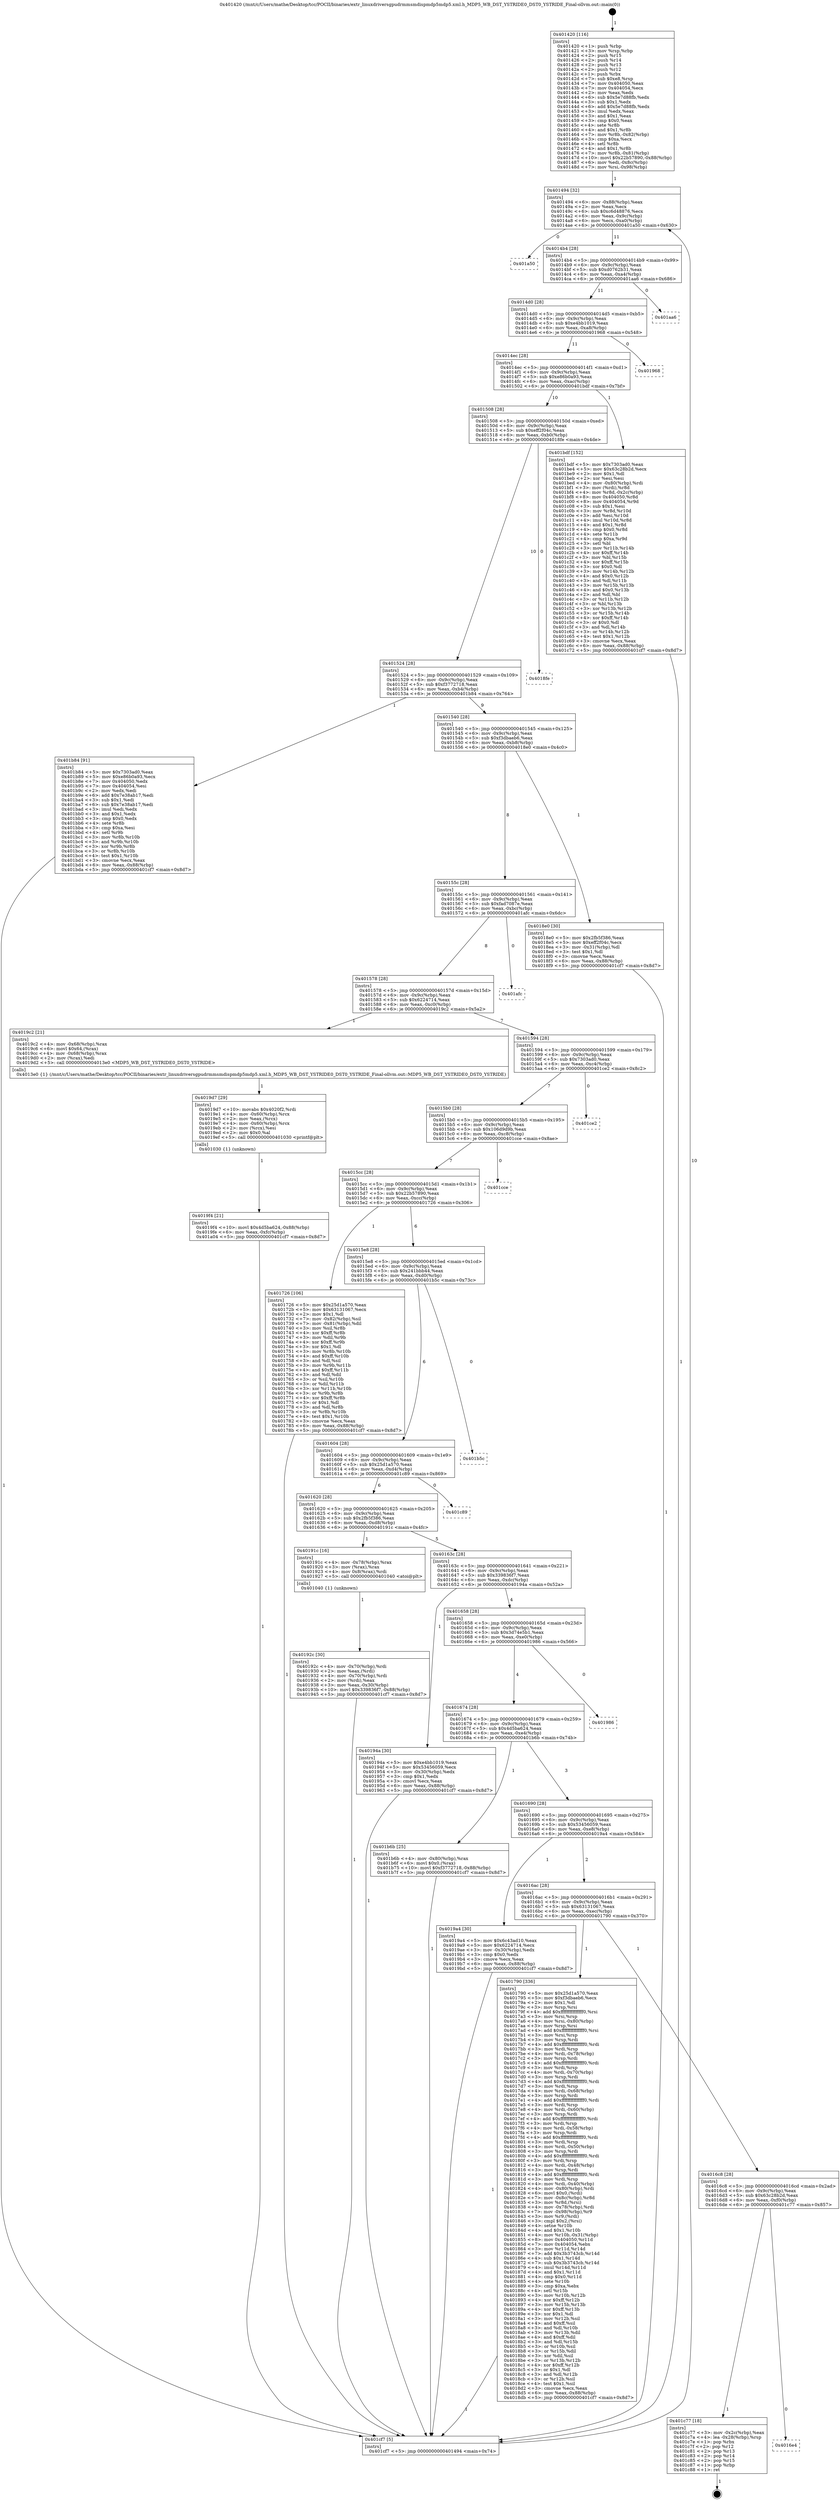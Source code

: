 digraph "0x401420" {
  label = "0x401420 (/mnt/c/Users/mathe/Desktop/tcc/POCII/binaries/extr_linuxdriversgpudrmmsmdispmdp5mdp5.xml.h_MDP5_WB_DST_YSTRIDE0_DST0_YSTRIDE_Final-ollvm.out::main(0))"
  labelloc = "t"
  node[shape=record]

  Entry [label="",width=0.3,height=0.3,shape=circle,fillcolor=black,style=filled]
  "0x401494" [label="{
     0x401494 [32]\l
     | [instrs]\l
     &nbsp;&nbsp;0x401494 \<+6\>: mov -0x88(%rbp),%eax\l
     &nbsp;&nbsp;0x40149a \<+2\>: mov %eax,%ecx\l
     &nbsp;&nbsp;0x40149c \<+6\>: sub $0xc6d48876,%ecx\l
     &nbsp;&nbsp;0x4014a2 \<+6\>: mov %eax,-0x9c(%rbp)\l
     &nbsp;&nbsp;0x4014a8 \<+6\>: mov %ecx,-0xa0(%rbp)\l
     &nbsp;&nbsp;0x4014ae \<+6\>: je 0000000000401a50 \<main+0x630\>\l
  }"]
  "0x401a50" [label="{
     0x401a50\l
  }", style=dashed]
  "0x4014b4" [label="{
     0x4014b4 [28]\l
     | [instrs]\l
     &nbsp;&nbsp;0x4014b4 \<+5\>: jmp 00000000004014b9 \<main+0x99\>\l
     &nbsp;&nbsp;0x4014b9 \<+6\>: mov -0x9c(%rbp),%eax\l
     &nbsp;&nbsp;0x4014bf \<+5\>: sub $0xd0762b31,%eax\l
     &nbsp;&nbsp;0x4014c4 \<+6\>: mov %eax,-0xa4(%rbp)\l
     &nbsp;&nbsp;0x4014ca \<+6\>: je 0000000000401aa6 \<main+0x686\>\l
  }"]
  Exit [label="",width=0.3,height=0.3,shape=circle,fillcolor=black,style=filled,peripheries=2]
  "0x401aa6" [label="{
     0x401aa6\l
  }", style=dashed]
  "0x4014d0" [label="{
     0x4014d0 [28]\l
     | [instrs]\l
     &nbsp;&nbsp;0x4014d0 \<+5\>: jmp 00000000004014d5 \<main+0xb5\>\l
     &nbsp;&nbsp;0x4014d5 \<+6\>: mov -0x9c(%rbp),%eax\l
     &nbsp;&nbsp;0x4014db \<+5\>: sub $0xe4bb1019,%eax\l
     &nbsp;&nbsp;0x4014e0 \<+6\>: mov %eax,-0xa8(%rbp)\l
     &nbsp;&nbsp;0x4014e6 \<+6\>: je 0000000000401968 \<main+0x548\>\l
  }"]
  "0x4016e4" [label="{
     0x4016e4\l
  }", style=dashed]
  "0x401968" [label="{
     0x401968\l
  }", style=dashed]
  "0x4014ec" [label="{
     0x4014ec [28]\l
     | [instrs]\l
     &nbsp;&nbsp;0x4014ec \<+5\>: jmp 00000000004014f1 \<main+0xd1\>\l
     &nbsp;&nbsp;0x4014f1 \<+6\>: mov -0x9c(%rbp),%eax\l
     &nbsp;&nbsp;0x4014f7 \<+5\>: sub $0xe86b0a93,%eax\l
     &nbsp;&nbsp;0x4014fc \<+6\>: mov %eax,-0xac(%rbp)\l
     &nbsp;&nbsp;0x401502 \<+6\>: je 0000000000401bdf \<main+0x7bf\>\l
  }"]
  "0x401c77" [label="{
     0x401c77 [18]\l
     | [instrs]\l
     &nbsp;&nbsp;0x401c77 \<+3\>: mov -0x2c(%rbp),%eax\l
     &nbsp;&nbsp;0x401c7a \<+4\>: lea -0x28(%rbp),%rsp\l
     &nbsp;&nbsp;0x401c7e \<+1\>: pop %rbx\l
     &nbsp;&nbsp;0x401c7f \<+2\>: pop %r12\l
     &nbsp;&nbsp;0x401c81 \<+2\>: pop %r13\l
     &nbsp;&nbsp;0x401c83 \<+2\>: pop %r14\l
     &nbsp;&nbsp;0x401c85 \<+2\>: pop %r15\l
     &nbsp;&nbsp;0x401c87 \<+1\>: pop %rbp\l
     &nbsp;&nbsp;0x401c88 \<+1\>: ret\l
  }"]
  "0x401bdf" [label="{
     0x401bdf [152]\l
     | [instrs]\l
     &nbsp;&nbsp;0x401bdf \<+5\>: mov $0x7303ad0,%eax\l
     &nbsp;&nbsp;0x401be4 \<+5\>: mov $0x63c28b2d,%ecx\l
     &nbsp;&nbsp;0x401be9 \<+2\>: mov $0x1,%dl\l
     &nbsp;&nbsp;0x401beb \<+2\>: xor %esi,%esi\l
     &nbsp;&nbsp;0x401bed \<+4\>: mov -0x80(%rbp),%rdi\l
     &nbsp;&nbsp;0x401bf1 \<+3\>: mov (%rdi),%r8d\l
     &nbsp;&nbsp;0x401bf4 \<+4\>: mov %r8d,-0x2c(%rbp)\l
     &nbsp;&nbsp;0x401bf8 \<+8\>: mov 0x404050,%r8d\l
     &nbsp;&nbsp;0x401c00 \<+8\>: mov 0x404054,%r9d\l
     &nbsp;&nbsp;0x401c08 \<+3\>: sub $0x1,%esi\l
     &nbsp;&nbsp;0x401c0b \<+3\>: mov %r8d,%r10d\l
     &nbsp;&nbsp;0x401c0e \<+3\>: add %esi,%r10d\l
     &nbsp;&nbsp;0x401c11 \<+4\>: imul %r10d,%r8d\l
     &nbsp;&nbsp;0x401c15 \<+4\>: and $0x1,%r8d\l
     &nbsp;&nbsp;0x401c19 \<+4\>: cmp $0x0,%r8d\l
     &nbsp;&nbsp;0x401c1d \<+4\>: sete %r11b\l
     &nbsp;&nbsp;0x401c21 \<+4\>: cmp $0xa,%r9d\l
     &nbsp;&nbsp;0x401c25 \<+3\>: setl %bl\l
     &nbsp;&nbsp;0x401c28 \<+3\>: mov %r11b,%r14b\l
     &nbsp;&nbsp;0x401c2b \<+4\>: xor $0xff,%r14b\l
     &nbsp;&nbsp;0x401c2f \<+3\>: mov %bl,%r15b\l
     &nbsp;&nbsp;0x401c32 \<+4\>: xor $0xff,%r15b\l
     &nbsp;&nbsp;0x401c36 \<+3\>: xor $0x0,%dl\l
     &nbsp;&nbsp;0x401c39 \<+3\>: mov %r14b,%r12b\l
     &nbsp;&nbsp;0x401c3c \<+4\>: and $0x0,%r12b\l
     &nbsp;&nbsp;0x401c40 \<+3\>: and %dl,%r11b\l
     &nbsp;&nbsp;0x401c43 \<+3\>: mov %r15b,%r13b\l
     &nbsp;&nbsp;0x401c46 \<+4\>: and $0x0,%r13b\l
     &nbsp;&nbsp;0x401c4a \<+2\>: and %dl,%bl\l
     &nbsp;&nbsp;0x401c4c \<+3\>: or %r11b,%r12b\l
     &nbsp;&nbsp;0x401c4f \<+3\>: or %bl,%r13b\l
     &nbsp;&nbsp;0x401c52 \<+3\>: xor %r13b,%r12b\l
     &nbsp;&nbsp;0x401c55 \<+3\>: or %r15b,%r14b\l
     &nbsp;&nbsp;0x401c58 \<+4\>: xor $0xff,%r14b\l
     &nbsp;&nbsp;0x401c5c \<+3\>: or $0x0,%dl\l
     &nbsp;&nbsp;0x401c5f \<+3\>: and %dl,%r14b\l
     &nbsp;&nbsp;0x401c62 \<+3\>: or %r14b,%r12b\l
     &nbsp;&nbsp;0x401c65 \<+4\>: test $0x1,%r12b\l
     &nbsp;&nbsp;0x401c69 \<+3\>: cmovne %ecx,%eax\l
     &nbsp;&nbsp;0x401c6c \<+6\>: mov %eax,-0x88(%rbp)\l
     &nbsp;&nbsp;0x401c72 \<+5\>: jmp 0000000000401cf7 \<main+0x8d7\>\l
  }"]
  "0x401508" [label="{
     0x401508 [28]\l
     | [instrs]\l
     &nbsp;&nbsp;0x401508 \<+5\>: jmp 000000000040150d \<main+0xed\>\l
     &nbsp;&nbsp;0x40150d \<+6\>: mov -0x9c(%rbp),%eax\l
     &nbsp;&nbsp;0x401513 \<+5\>: sub $0xeff2f04c,%eax\l
     &nbsp;&nbsp;0x401518 \<+6\>: mov %eax,-0xb0(%rbp)\l
     &nbsp;&nbsp;0x40151e \<+6\>: je 00000000004018fe \<main+0x4de\>\l
  }"]
  "0x4019f4" [label="{
     0x4019f4 [21]\l
     | [instrs]\l
     &nbsp;&nbsp;0x4019f4 \<+10\>: movl $0x4d5ba624,-0x88(%rbp)\l
     &nbsp;&nbsp;0x4019fe \<+6\>: mov %eax,-0xfc(%rbp)\l
     &nbsp;&nbsp;0x401a04 \<+5\>: jmp 0000000000401cf7 \<main+0x8d7\>\l
  }"]
  "0x4018fe" [label="{
     0x4018fe\l
  }", style=dashed]
  "0x401524" [label="{
     0x401524 [28]\l
     | [instrs]\l
     &nbsp;&nbsp;0x401524 \<+5\>: jmp 0000000000401529 \<main+0x109\>\l
     &nbsp;&nbsp;0x401529 \<+6\>: mov -0x9c(%rbp),%eax\l
     &nbsp;&nbsp;0x40152f \<+5\>: sub $0xf3772718,%eax\l
     &nbsp;&nbsp;0x401534 \<+6\>: mov %eax,-0xb4(%rbp)\l
     &nbsp;&nbsp;0x40153a \<+6\>: je 0000000000401b84 \<main+0x764\>\l
  }"]
  "0x4019d7" [label="{
     0x4019d7 [29]\l
     | [instrs]\l
     &nbsp;&nbsp;0x4019d7 \<+10\>: movabs $0x4020f2,%rdi\l
     &nbsp;&nbsp;0x4019e1 \<+4\>: mov -0x60(%rbp),%rcx\l
     &nbsp;&nbsp;0x4019e5 \<+2\>: mov %eax,(%rcx)\l
     &nbsp;&nbsp;0x4019e7 \<+4\>: mov -0x60(%rbp),%rcx\l
     &nbsp;&nbsp;0x4019eb \<+2\>: mov (%rcx),%esi\l
     &nbsp;&nbsp;0x4019ed \<+2\>: mov $0x0,%al\l
     &nbsp;&nbsp;0x4019ef \<+5\>: call 0000000000401030 \<printf@plt\>\l
     | [calls]\l
     &nbsp;&nbsp;0x401030 \{1\} (unknown)\l
  }"]
  "0x401b84" [label="{
     0x401b84 [91]\l
     | [instrs]\l
     &nbsp;&nbsp;0x401b84 \<+5\>: mov $0x7303ad0,%eax\l
     &nbsp;&nbsp;0x401b89 \<+5\>: mov $0xe86b0a93,%ecx\l
     &nbsp;&nbsp;0x401b8e \<+7\>: mov 0x404050,%edx\l
     &nbsp;&nbsp;0x401b95 \<+7\>: mov 0x404054,%esi\l
     &nbsp;&nbsp;0x401b9c \<+2\>: mov %edx,%edi\l
     &nbsp;&nbsp;0x401b9e \<+6\>: add $0x7e38ab17,%edi\l
     &nbsp;&nbsp;0x401ba4 \<+3\>: sub $0x1,%edi\l
     &nbsp;&nbsp;0x401ba7 \<+6\>: sub $0x7e38ab17,%edi\l
     &nbsp;&nbsp;0x401bad \<+3\>: imul %edi,%edx\l
     &nbsp;&nbsp;0x401bb0 \<+3\>: and $0x1,%edx\l
     &nbsp;&nbsp;0x401bb3 \<+3\>: cmp $0x0,%edx\l
     &nbsp;&nbsp;0x401bb6 \<+4\>: sete %r8b\l
     &nbsp;&nbsp;0x401bba \<+3\>: cmp $0xa,%esi\l
     &nbsp;&nbsp;0x401bbd \<+4\>: setl %r9b\l
     &nbsp;&nbsp;0x401bc1 \<+3\>: mov %r8b,%r10b\l
     &nbsp;&nbsp;0x401bc4 \<+3\>: and %r9b,%r10b\l
     &nbsp;&nbsp;0x401bc7 \<+3\>: xor %r9b,%r8b\l
     &nbsp;&nbsp;0x401bca \<+3\>: or %r8b,%r10b\l
     &nbsp;&nbsp;0x401bcd \<+4\>: test $0x1,%r10b\l
     &nbsp;&nbsp;0x401bd1 \<+3\>: cmovne %ecx,%eax\l
     &nbsp;&nbsp;0x401bd4 \<+6\>: mov %eax,-0x88(%rbp)\l
     &nbsp;&nbsp;0x401bda \<+5\>: jmp 0000000000401cf7 \<main+0x8d7\>\l
  }"]
  "0x401540" [label="{
     0x401540 [28]\l
     | [instrs]\l
     &nbsp;&nbsp;0x401540 \<+5\>: jmp 0000000000401545 \<main+0x125\>\l
     &nbsp;&nbsp;0x401545 \<+6\>: mov -0x9c(%rbp),%eax\l
     &nbsp;&nbsp;0x40154b \<+5\>: sub $0xf3dbaeb6,%eax\l
     &nbsp;&nbsp;0x401550 \<+6\>: mov %eax,-0xb8(%rbp)\l
     &nbsp;&nbsp;0x401556 \<+6\>: je 00000000004018e0 \<main+0x4c0\>\l
  }"]
  "0x40192c" [label="{
     0x40192c [30]\l
     | [instrs]\l
     &nbsp;&nbsp;0x40192c \<+4\>: mov -0x70(%rbp),%rdi\l
     &nbsp;&nbsp;0x401930 \<+2\>: mov %eax,(%rdi)\l
     &nbsp;&nbsp;0x401932 \<+4\>: mov -0x70(%rbp),%rdi\l
     &nbsp;&nbsp;0x401936 \<+2\>: mov (%rdi),%eax\l
     &nbsp;&nbsp;0x401938 \<+3\>: mov %eax,-0x30(%rbp)\l
     &nbsp;&nbsp;0x40193b \<+10\>: movl $0x339836f7,-0x88(%rbp)\l
     &nbsp;&nbsp;0x401945 \<+5\>: jmp 0000000000401cf7 \<main+0x8d7\>\l
  }"]
  "0x4018e0" [label="{
     0x4018e0 [30]\l
     | [instrs]\l
     &nbsp;&nbsp;0x4018e0 \<+5\>: mov $0x2fb5f386,%eax\l
     &nbsp;&nbsp;0x4018e5 \<+5\>: mov $0xeff2f04c,%ecx\l
     &nbsp;&nbsp;0x4018ea \<+3\>: mov -0x31(%rbp),%dl\l
     &nbsp;&nbsp;0x4018ed \<+3\>: test $0x1,%dl\l
     &nbsp;&nbsp;0x4018f0 \<+3\>: cmovne %ecx,%eax\l
     &nbsp;&nbsp;0x4018f3 \<+6\>: mov %eax,-0x88(%rbp)\l
     &nbsp;&nbsp;0x4018f9 \<+5\>: jmp 0000000000401cf7 \<main+0x8d7\>\l
  }"]
  "0x40155c" [label="{
     0x40155c [28]\l
     | [instrs]\l
     &nbsp;&nbsp;0x40155c \<+5\>: jmp 0000000000401561 \<main+0x141\>\l
     &nbsp;&nbsp;0x401561 \<+6\>: mov -0x9c(%rbp),%eax\l
     &nbsp;&nbsp;0x401567 \<+5\>: sub $0xfad7087e,%eax\l
     &nbsp;&nbsp;0x40156c \<+6\>: mov %eax,-0xbc(%rbp)\l
     &nbsp;&nbsp;0x401572 \<+6\>: je 0000000000401afc \<main+0x6dc\>\l
  }"]
  "0x4016c8" [label="{
     0x4016c8 [28]\l
     | [instrs]\l
     &nbsp;&nbsp;0x4016c8 \<+5\>: jmp 00000000004016cd \<main+0x2ad\>\l
     &nbsp;&nbsp;0x4016cd \<+6\>: mov -0x9c(%rbp),%eax\l
     &nbsp;&nbsp;0x4016d3 \<+5\>: sub $0x63c28b2d,%eax\l
     &nbsp;&nbsp;0x4016d8 \<+6\>: mov %eax,-0xf0(%rbp)\l
     &nbsp;&nbsp;0x4016de \<+6\>: je 0000000000401c77 \<main+0x857\>\l
  }"]
  "0x401afc" [label="{
     0x401afc\l
  }", style=dashed]
  "0x401578" [label="{
     0x401578 [28]\l
     | [instrs]\l
     &nbsp;&nbsp;0x401578 \<+5\>: jmp 000000000040157d \<main+0x15d\>\l
     &nbsp;&nbsp;0x40157d \<+6\>: mov -0x9c(%rbp),%eax\l
     &nbsp;&nbsp;0x401583 \<+5\>: sub $0x6224714,%eax\l
     &nbsp;&nbsp;0x401588 \<+6\>: mov %eax,-0xc0(%rbp)\l
     &nbsp;&nbsp;0x40158e \<+6\>: je 00000000004019c2 \<main+0x5a2\>\l
  }"]
  "0x401790" [label="{
     0x401790 [336]\l
     | [instrs]\l
     &nbsp;&nbsp;0x401790 \<+5\>: mov $0x25d1a570,%eax\l
     &nbsp;&nbsp;0x401795 \<+5\>: mov $0xf3dbaeb6,%ecx\l
     &nbsp;&nbsp;0x40179a \<+2\>: mov $0x1,%dl\l
     &nbsp;&nbsp;0x40179c \<+3\>: mov %rsp,%rsi\l
     &nbsp;&nbsp;0x40179f \<+4\>: add $0xfffffffffffffff0,%rsi\l
     &nbsp;&nbsp;0x4017a3 \<+3\>: mov %rsi,%rsp\l
     &nbsp;&nbsp;0x4017a6 \<+4\>: mov %rsi,-0x80(%rbp)\l
     &nbsp;&nbsp;0x4017aa \<+3\>: mov %rsp,%rsi\l
     &nbsp;&nbsp;0x4017ad \<+4\>: add $0xfffffffffffffff0,%rsi\l
     &nbsp;&nbsp;0x4017b1 \<+3\>: mov %rsi,%rsp\l
     &nbsp;&nbsp;0x4017b4 \<+3\>: mov %rsp,%rdi\l
     &nbsp;&nbsp;0x4017b7 \<+4\>: add $0xfffffffffffffff0,%rdi\l
     &nbsp;&nbsp;0x4017bb \<+3\>: mov %rdi,%rsp\l
     &nbsp;&nbsp;0x4017be \<+4\>: mov %rdi,-0x78(%rbp)\l
     &nbsp;&nbsp;0x4017c2 \<+3\>: mov %rsp,%rdi\l
     &nbsp;&nbsp;0x4017c5 \<+4\>: add $0xfffffffffffffff0,%rdi\l
     &nbsp;&nbsp;0x4017c9 \<+3\>: mov %rdi,%rsp\l
     &nbsp;&nbsp;0x4017cc \<+4\>: mov %rdi,-0x70(%rbp)\l
     &nbsp;&nbsp;0x4017d0 \<+3\>: mov %rsp,%rdi\l
     &nbsp;&nbsp;0x4017d3 \<+4\>: add $0xfffffffffffffff0,%rdi\l
     &nbsp;&nbsp;0x4017d7 \<+3\>: mov %rdi,%rsp\l
     &nbsp;&nbsp;0x4017da \<+4\>: mov %rdi,-0x68(%rbp)\l
     &nbsp;&nbsp;0x4017de \<+3\>: mov %rsp,%rdi\l
     &nbsp;&nbsp;0x4017e1 \<+4\>: add $0xfffffffffffffff0,%rdi\l
     &nbsp;&nbsp;0x4017e5 \<+3\>: mov %rdi,%rsp\l
     &nbsp;&nbsp;0x4017e8 \<+4\>: mov %rdi,-0x60(%rbp)\l
     &nbsp;&nbsp;0x4017ec \<+3\>: mov %rsp,%rdi\l
     &nbsp;&nbsp;0x4017ef \<+4\>: add $0xfffffffffffffff0,%rdi\l
     &nbsp;&nbsp;0x4017f3 \<+3\>: mov %rdi,%rsp\l
     &nbsp;&nbsp;0x4017f6 \<+4\>: mov %rdi,-0x58(%rbp)\l
     &nbsp;&nbsp;0x4017fa \<+3\>: mov %rsp,%rdi\l
     &nbsp;&nbsp;0x4017fd \<+4\>: add $0xfffffffffffffff0,%rdi\l
     &nbsp;&nbsp;0x401801 \<+3\>: mov %rdi,%rsp\l
     &nbsp;&nbsp;0x401804 \<+4\>: mov %rdi,-0x50(%rbp)\l
     &nbsp;&nbsp;0x401808 \<+3\>: mov %rsp,%rdi\l
     &nbsp;&nbsp;0x40180b \<+4\>: add $0xfffffffffffffff0,%rdi\l
     &nbsp;&nbsp;0x40180f \<+3\>: mov %rdi,%rsp\l
     &nbsp;&nbsp;0x401812 \<+4\>: mov %rdi,-0x48(%rbp)\l
     &nbsp;&nbsp;0x401816 \<+3\>: mov %rsp,%rdi\l
     &nbsp;&nbsp;0x401819 \<+4\>: add $0xfffffffffffffff0,%rdi\l
     &nbsp;&nbsp;0x40181d \<+3\>: mov %rdi,%rsp\l
     &nbsp;&nbsp;0x401820 \<+4\>: mov %rdi,-0x40(%rbp)\l
     &nbsp;&nbsp;0x401824 \<+4\>: mov -0x80(%rbp),%rdi\l
     &nbsp;&nbsp;0x401828 \<+6\>: movl $0x0,(%rdi)\l
     &nbsp;&nbsp;0x40182e \<+7\>: mov -0x8c(%rbp),%r8d\l
     &nbsp;&nbsp;0x401835 \<+3\>: mov %r8d,(%rsi)\l
     &nbsp;&nbsp;0x401838 \<+4\>: mov -0x78(%rbp),%rdi\l
     &nbsp;&nbsp;0x40183c \<+7\>: mov -0x98(%rbp),%r9\l
     &nbsp;&nbsp;0x401843 \<+3\>: mov %r9,(%rdi)\l
     &nbsp;&nbsp;0x401846 \<+3\>: cmpl $0x2,(%rsi)\l
     &nbsp;&nbsp;0x401849 \<+4\>: setne %r10b\l
     &nbsp;&nbsp;0x40184d \<+4\>: and $0x1,%r10b\l
     &nbsp;&nbsp;0x401851 \<+4\>: mov %r10b,-0x31(%rbp)\l
     &nbsp;&nbsp;0x401855 \<+8\>: mov 0x404050,%r11d\l
     &nbsp;&nbsp;0x40185d \<+7\>: mov 0x404054,%ebx\l
     &nbsp;&nbsp;0x401864 \<+3\>: mov %r11d,%r14d\l
     &nbsp;&nbsp;0x401867 \<+7\>: add $0x3b3743cb,%r14d\l
     &nbsp;&nbsp;0x40186e \<+4\>: sub $0x1,%r14d\l
     &nbsp;&nbsp;0x401872 \<+7\>: sub $0x3b3743cb,%r14d\l
     &nbsp;&nbsp;0x401879 \<+4\>: imul %r14d,%r11d\l
     &nbsp;&nbsp;0x40187d \<+4\>: and $0x1,%r11d\l
     &nbsp;&nbsp;0x401881 \<+4\>: cmp $0x0,%r11d\l
     &nbsp;&nbsp;0x401885 \<+4\>: sete %r10b\l
     &nbsp;&nbsp;0x401889 \<+3\>: cmp $0xa,%ebx\l
     &nbsp;&nbsp;0x40188c \<+4\>: setl %r15b\l
     &nbsp;&nbsp;0x401890 \<+3\>: mov %r10b,%r12b\l
     &nbsp;&nbsp;0x401893 \<+4\>: xor $0xff,%r12b\l
     &nbsp;&nbsp;0x401897 \<+3\>: mov %r15b,%r13b\l
     &nbsp;&nbsp;0x40189a \<+4\>: xor $0xff,%r13b\l
     &nbsp;&nbsp;0x40189e \<+3\>: xor $0x1,%dl\l
     &nbsp;&nbsp;0x4018a1 \<+3\>: mov %r12b,%sil\l
     &nbsp;&nbsp;0x4018a4 \<+4\>: and $0xff,%sil\l
     &nbsp;&nbsp;0x4018a8 \<+3\>: and %dl,%r10b\l
     &nbsp;&nbsp;0x4018ab \<+3\>: mov %r13b,%dil\l
     &nbsp;&nbsp;0x4018ae \<+4\>: and $0xff,%dil\l
     &nbsp;&nbsp;0x4018b2 \<+3\>: and %dl,%r15b\l
     &nbsp;&nbsp;0x4018b5 \<+3\>: or %r10b,%sil\l
     &nbsp;&nbsp;0x4018b8 \<+3\>: or %r15b,%dil\l
     &nbsp;&nbsp;0x4018bb \<+3\>: xor %dil,%sil\l
     &nbsp;&nbsp;0x4018be \<+3\>: or %r13b,%r12b\l
     &nbsp;&nbsp;0x4018c1 \<+4\>: xor $0xff,%r12b\l
     &nbsp;&nbsp;0x4018c5 \<+3\>: or $0x1,%dl\l
     &nbsp;&nbsp;0x4018c8 \<+3\>: and %dl,%r12b\l
     &nbsp;&nbsp;0x4018cb \<+3\>: or %r12b,%sil\l
     &nbsp;&nbsp;0x4018ce \<+4\>: test $0x1,%sil\l
     &nbsp;&nbsp;0x4018d2 \<+3\>: cmovne %ecx,%eax\l
     &nbsp;&nbsp;0x4018d5 \<+6\>: mov %eax,-0x88(%rbp)\l
     &nbsp;&nbsp;0x4018db \<+5\>: jmp 0000000000401cf7 \<main+0x8d7\>\l
  }"]
  "0x4019c2" [label="{
     0x4019c2 [21]\l
     | [instrs]\l
     &nbsp;&nbsp;0x4019c2 \<+4\>: mov -0x68(%rbp),%rax\l
     &nbsp;&nbsp;0x4019c6 \<+6\>: movl $0x64,(%rax)\l
     &nbsp;&nbsp;0x4019cc \<+4\>: mov -0x68(%rbp),%rax\l
     &nbsp;&nbsp;0x4019d0 \<+2\>: mov (%rax),%edi\l
     &nbsp;&nbsp;0x4019d2 \<+5\>: call 00000000004013e0 \<MDP5_WB_DST_YSTRIDE0_DST0_YSTRIDE\>\l
     | [calls]\l
     &nbsp;&nbsp;0x4013e0 \{1\} (/mnt/c/Users/mathe/Desktop/tcc/POCII/binaries/extr_linuxdriversgpudrmmsmdispmdp5mdp5.xml.h_MDP5_WB_DST_YSTRIDE0_DST0_YSTRIDE_Final-ollvm.out::MDP5_WB_DST_YSTRIDE0_DST0_YSTRIDE)\l
  }"]
  "0x401594" [label="{
     0x401594 [28]\l
     | [instrs]\l
     &nbsp;&nbsp;0x401594 \<+5\>: jmp 0000000000401599 \<main+0x179\>\l
     &nbsp;&nbsp;0x401599 \<+6\>: mov -0x9c(%rbp),%eax\l
     &nbsp;&nbsp;0x40159f \<+5\>: sub $0x7303ad0,%eax\l
     &nbsp;&nbsp;0x4015a4 \<+6\>: mov %eax,-0xc4(%rbp)\l
     &nbsp;&nbsp;0x4015aa \<+6\>: je 0000000000401ce2 \<main+0x8c2\>\l
  }"]
  "0x4016ac" [label="{
     0x4016ac [28]\l
     | [instrs]\l
     &nbsp;&nbsp;0x4016ac \<+5\>: jmp 00000000004016b1 \<main+0x291\>\l
     &nbsp;&nbsp;0x4016b1 \<+6\>: mov -0x9c(%rbp),%eax\l
     &nbsp;&nbsp;0x4016b7 \<+5\>: sub $0x63131067,%eax\l
     &nbsp;&nbsp;0x4016bc \<+6\>: mov %eax,-0xec(%rbp)\l
     &nbsp;&nbsp;0x4016c2 \<+6\>: je 0000000000401790 \<main+0x370\>\l
  }"]
  "0x401ce2" [label="{
     0x401ce2\l
  }", style=dashed]
  "0x4015b0" [label="{
     0x4015b0 [28]\l
     | [instrs]\l
     &nbsp;&nbsp;0x4015b0 \<+5\>: jmp 00000000004015b5 \<main+0x195\>\l
     &nbsp;&nbsp;0x4015b5 \<+6\>: mov -0x9c(%rbp),%eax\l
     &nbsp;&nbsp;0x4015bb \<+5\>: sub $0x106d9d9b,%eax\l
     &nbsp;&nbsp;0x4015c0 \<+6\>: mov %eax,-0xc8(%rbp)\l
     &nbsp;&nbsp;0x4015c6 \<+6\>: je 0000000000401cce \<main+0x8ae\>\l
  }"]
  "0x4019a4" [label="{
     0x4019a4 [30]\l
     | [instrs]\l
     &nbsp;&nbsp;0x4019a4 \<+5\>: mov $0x6c43ad10,%eax\l
     &nbsp;&nbsp;0x4019a9 \<+5\>: mov $0x6224714,%ecx\l
     &nbsp;&nbsp;0x4019ae \<+3\>: mov -0x30(%rbp),%edx\l
     &nbsp;&nbsp;0x4019b1 \<+3\>: cmp $0x0,%edx\l
     &nbsp;&nbsp;0x4019b4 \<+3\>: cmove %ecx,%eax\l
     &nbsp;&nbsp;0x4019b7 \<+6\>: mov %eax,-0x88(%rbp)\l
     &nbsp;&nbsp;0x4019bd \<+5\>: jmp 0000000000401cf7 \<main+0x8d7\>\l
  }"]
  "0x401cce" [label="{
     0x401cce\l
  }", style=dashed]
  "0x4015cc" [label="{
     0x4015cc [28]\l
     | [instrs]\l
     &nbsp;&nbsp;0x4015cc \<+5\>: jmp 00000000004015d1 \<main+0x1b1\>\l
     &nbsp;&nbsp;0x4015d1 \<+6\>: mov -0x9c(%rbp),%eax\l
     &nbsp;&nbsp;0x4015d7 \<+5\>: sub $0x22b57890,%eax\l
     &nbsp;&nbsp;0x4015dc \<+6\>: mov %eax,-0xcc(%rbp)\l
     &nbsp;&nbsp;0x4015e2 \<+6\>: je 0000000000401726 \<main+0x306\>\l
  }"]
  "0x401690" [label="{
     0x401690 [28]\l
     | [instrs]\l
     &nbsp;&nbsp;0x401690 \<+5\>: jmp 0000000000401695 \<main+0x275\>\l
     &nbsp;&nbsp;0x401695 \<+6\>: mov -0x9c(%rbp),%eax\l
     &nbsp;&nbsp;0x40169b \<+5\>: sub $0x53456059,%eax\l
     &nbsp;&nbsp;0x4016a0 \<+6\>: mov %eax,-0xe8(%rbp)\l
     &nbsp;&nbsp;0x4016a6 \<+6\>: je 00000000004019a4 \<main+0x584\>\l
  }"]
  "0x401726" [label="{
     0x401726 [106]\l
     | [instrs]\l
     &nbsp;&nbsp;0x401726 \<+5\>: mov $0x25d1a570,%eax\l
     &nbsp;&nbsp;0x40172b \<+5\>: mov $0x63131067,%ecx\l
     &nbsp;&nbsp;0x401730 \<+2\>: mov $0x1,%dl\l
     &nbsp;&nbsp;0x401732 \<+7\>: mov -0x82(%rbp),%sil\l
     &nbsp;&nbsp;0x401739 \<+7\>: mov -0x81(%rbp),%dil\l
     &nbsp;&nbsp;0x401740 \<+3\>: mov %sil,%r8b\l
     &nbsp;&nbsp;0x401743 \<+4\>: xor $0xff,%r8b\l
     &nbsp;&nbsp;0x401747 \<+3\>: mov %dil,%r9b\l
     &nbsp;&nbsp;0x40174a \<+4\>: xor $0xff,%r9b\l
     &nbsp;&nbsp;0x40174e \<+3\>: xor $0x1,%dl\l
     &nbsp;&nbsp;0x401751 \<+3\>: mov %r8b,%r10b\l
     &nbsp;&nbsp;0x401754 \<+4\>: and $0xff,%r10b\l
     &nbsp;&nbsp;0x401758 \<+3\>: and %dl,%sil\l
     &nbsp;&nbsp;0x40175b \<+3\>: mov %r9b,%r11b\l
     &nbsp;&nbsp;0x40175e \<+4\>: and $0xff,%r11b\l
     &nbsp;&nbsp;0x401762 \<+3\>: and %dl,%dil\l
     &nbsp;&nbsp;0x401765 \<+3\>: or %sil,%r10b\l
     &nbsp;&nbsp;0x401768 \<+3\>: or %dil,%r11b\l
     &nbsp;&nbsp;0x40176b \<+3\>: xor %r11b,%r10b\l
     &nbsp;&nbsp;0x40176e \<+3\>: or %r9b,%r8b\l
     &nbsp;&nbsp;0x401771 \<+4\>: xor $0xff,%r8b\l
     &nbsp;&nbsp;0x401775 \<+3\>: or $0x1,%dl\l
     &nbsp;&nbsp;0x401778 \<+3\>: and %dl,%r8b\l
     &nbsp;&nbsp;0x40177b \<+3\>: or %r8b,%r10b\l
     &nbsp;&nbsp;0x40177e \<+4\>: test $0x1,%r10b\l
     &nbsp;&nbsp;0x401782 \<+3\>: cmovne %ecx,%eax\l
     &nbsp;&nbsp;0x401785 \<+6\>: mov %eax,-0x88(%rbp)\l
     &nbsp;&nbsp;0x40178b \<+5\>: jmp 0000000000401cf7 \<main+0x8d7\>\l
  }"]
  "0x4015e8" [label="{
     0x4015e8 [28]\l
     | [instrs]\l
     &nbsp;&nbsp;0x4015e8 \<+5\>: jmp 00000000004015ed \<main+0x1cd\>\l
     &nbsp;&nbsp;0x4015ed \<+6\>: mov -0x9c(%rbp),%eax\l
     &nbsp;&nbsp;0x4015f3 \<+5\>: sub $0x241bbb44,%eax\l
     &nbsp;&nbsp;0x4015f8 \<+6\>: mov %eax,-0xd0(%rbp)\l
     &nbsp;&nbsp;0x4015fe \<+6\>: je 0000000000401b5c \<main+0x73c\>\l
  }"]
  "0x401cf7" [label="{
     0x401cf7 [5]\l
     | [instrs]\l
     &nbsp;&nbsp;0x401cf7 \<+5\>: jmp 0000000000401494 \<main+0x74\>\l
  }"]
  "0x401420" [label="{
     0x401420 [116]\l
     | [instrs]\l
     &nbsp;&nbsp;0x401420 \<+1\>: push %rbp\l
     &nbsp;&nbsp;0x401421 \<+3\>: mov %rsp,%rbp\l
     &nbsp;&nbsp;0x401424 \<+2\>: push %r15\l
     &nbsp;&nbsp;0x401426 \<+2\>: push %r14\l
     &nbsp;&nbsp;0x401428 \<+2\>: push %r13\l
     &nbsp;&nbsp;0x40142a \<+2\>: push %r12\l
     &nbsp;&nbsp;0x40142c \<+1\>: push %rbx\l
     &nbsp;&nbsp;0x40142d \<+7\>: sub $0xe8,%rsp\l
     &nbsp;&nbsp;0x401434 \<+7\>: mov 0x404050,%eax\l
     &nbsp;&nbsp;0x40143b \<+7\>: mov 0x404054,%ecx\l
     &nbsp;&nbsp;0x401442 \<+2\>: mov %eax,%edx\l
     &nbsp;&nbsp;0x401444 \<+6\>: sub $0x5e7d88fb,%edx\l
     &nbsp;&nbsp;0x40144a \<+3\>: sub $0x1,%edx\l
     &nbsp;&nbsp;0x40144d \<+6\>: add $0x5e7d88fb,%edx\l
     &nbsp;&nbsp;0x401453 \<+3\>: imul %edx,%eax\l
     &nbsp;&nbsp;0x401456 \<+3\>: and $0x1,%eax\l
     &nbsp;&nbsp;0x401459 \<+3\>: cmp $0x0,%eax\l
     &nbsp;&nbsp;0x40145c \<+4\>: sete %r8b\l
     &nbsp;&nbsp;0x401460 \<+4\>: and $0x1,%r8b\l
     &nbsp;&nbsp;0x401464 \<+7\>: mov %r8b,-0x82(%rbp)\l
     &nbsp;&nbsp;0x40146b \<+3\>: cmp $0xa,%ecx\l
     &nbsp;&nbsp;0x40146e \<+4\>: setl %r8b\l
     &nbsp;&nbsp;0x401472 \<+4\>: and $0x1,%r8b\l
     &nbsp;&nbsp;0x401476 \<+7\>: mov %r8b,-0x81(%rbp)\l
     &nbsp;&nbsp;0x40147d \<+10\>: movl $0x22b57890,-0x88(%rbp)\l
     &nbsp;&nbsp;0x401487 \<+6\>: mov %edi,-0x8c(%rbp)\l
     &nbsp;&nbsp;0x40148d \<+7\>: mov %rsi,-0x98(%rbp)\l
  }"]
  "0x401b6b" [label="{
     0x401b6b [25]\l
     | [instrs]\l
     &nbsp;&nbsp;0x401b6b \<+4\>: mov -0x80(%rbp),%rax\l
     &nbsp;&nbsp;0x401b6f \<+6\>: movl $0x0,(%rax)\l
     &nbsp;&nbsp;0x401b75 \<+10\>: movl $0xf3772718,-0x88(%rbp)\l
     &nbsp;&nbsp;0x401b7f \<+5\>: jmp 0000000000401cf7 \<main+0x8d7\>\l
  }"]
  "0x401b5c" [label="{
     0x401b5c\l
  }", style=dashed]
  "0x401604" [label="{
     0x401604 [28]\l
     | [instrs]\l
     &nbsp;&nbsp;0x401604 \<+5\>: jmp 0000000000401609 \<main+0x1e9\>\l
     &nbsp;&nbsp;0x401609 \<+6\>: mov -0x9c(%rbp),%eax\l
     &nbsp;&nbsp;0x40160f \<+5\>: sub $0x25d1a570,%eax\l
     &nbsp;&nbsp;0x401614 \<+6\>: mov %eax,-0xd4(%rbp)\l
     &nbsp;&nbsp;0x40161a \<+6\>: je 0000000000401c89 \<main+0x869\>\l
  }"]
  "0x401674" [label="{
     0x401674 [28]\l
     | [instrs]\l
     &nbsp;&nbsp;0x401674 \<+5\>: jmp 0000000000401679 \<main+0x259\>\l
     &nbsp;&nbsp;0x401679 \<+6\>: mov -0x9c(%rbp),%eax\l
     &nbsp;&nbsp;0x40167f \<+5\>: sub $0x4d5ba624,%eax\l
     &nbsp;&nbsp;0x401684 \<+6\>: mov %eax,-0xe4(%rbp)\l
     &nbsp;&nbsp;0x40168a \<+6\>: je 0000000000401b6b \<main+0x74b\>\l
  }"]
  "0x401c89" [label="{
     0x401c89\l
  }", style=dashed]
  "0x401620" [label="{
     0x401620 [28]\l
     | [instrs]\l
     &nbsp;&nbsp;0x401620 \<+5\>: jmp 0000000000401625 \<main+0x205\>\l
     &nbsp;&nbsp;0x401625 \<+6\>: mov -0x9c(%rbp),%eax\l
     &nbsp;&nbsp;0x40162b \<+5\>: sub $0x2fb5f386,%eax\l
     &nbsp;&nbsp;0x401630 \<+6\>: mov %eax,-0xd8(%rbp)\l
     &nbsp;&nbsp;0x401636 \<+6\>: je 000000000040191c \<main+0x4fc\>\l
  }"]
  "0x401986" [label="{
     0x401986\l
  }", style=dashed]
  "0x40191c" [label="{
     0x40191c [16]\l
     | [instrs]\l
     &nbsp;&nbsp;0x40191c \<+4\>: mov -0x78(%rbp),%rax\l
     &nbsp;&nbsp;0x401920 \<+3\>: mov (%rax),%rax\l
     &nbsp;&nbsp;0x401923 \<+4\>: mov 0x8(%rax),%rdi\l
     &nbsp;&nbsp;0x401927 \<+5\>: call 0000000000401040 \<atoi@plt\>\l
     | [calls]\l
     &nbsp;&nbsp;0x401040 \{1\} (unknown)\l
  }"]
  "0x40163c" [label="{
     0x40163c [28]\l
     | [instrs]\l
     &nbsp;&nbsp;0x40163c \<+5\>: jmp 0000000000401641 \<main+0x221\>\l
     &nbsp;&nbsp;0x401641 \<+6\>: mov -0x9c(%rbp),%eax\l
     &nbsp;&nbsp;0x401647 \<+5\>: sub $0x339836f7,%eax\l
     &nbsp;&nbsp;0x40164c \<+6\>: mov %eax,-0xdc(%rbp)\l
     &nbsp;&nbsp;0x401652 \<+6\>: je 000000000040194a \<main+0x52a\>\l
  }"]
  "0x401658" [label="{
     0x401658 [28]\l
     | [instrs]\l
     &nbsp;&nbsp;0x401658 \<+5\>: jmp 000000000040165d \<main+0x23d\>\l
     &nbsp;&nbsp;0x40165d \<+6\>: mov -0x9c(%rbp),%eax\l
     &nbsp;&nbsp;0x401663 \<+5\>: sub $0x3d74e5b1,%eax\l
     &nbsp;&nbsp;0x401668 \<+6\>: mov %eax,-0xe0(%rbp)\l
     &nbsp;&nbsp;0x40166e \<+6\>: je 0000000000401986 \<main+0x566\>\l
  }"]
  "0x40194a" [label="{
     0x40194a [30]\l
     | [instrs]\l
     &nbsp;&nbsp;0x40194a \<+5\>: mov $0xe4bb1019,%eax\l
     &nbsp;&nbsp;0x40194f \<+5\>: mov $0x53456059,%ecx\l
     &nbsp;&nbsp;0x401954 \<+3\>: mov -0x30(%rbp),%edx\l
     &nbsp;&nbsp;0x401957 \<+3\>: cmp $0x1,%edx\l
     &nbsp;&nbsp;0x40195a \<+3\>: cmovl %ecx,%eax\l
     &nbsp;&nbsp;0x40195d \<+6\>: mov %eax,-0x88(%rbp)\l
     &nbsp;&nbsp;0x401963 \<+5\>: jmp 0000000000401cf7 \<main+0x8d7\>\l
  }"]
  Entry -> "0x401420" [label=" 1"]
  "0x401494" -> "0x401a50" [label=" 0"]
  "0x401494" -> "0x4014b4" [label=" 11"]
  "0x401c77" -> Exit [label=" 1"]
  "0x4014b4" -> "0x401aa6" [label=" 0"]
  "0x4014b4" -> "0x4014d0" [label=" 11"]
  "0x4016c8" -> "0x4016e4" [label=" 0"]
  "0x4014d0" -> "0x401968" [label=" 0"]
  "0x4014d0" -> "0x4014ec" [label=" 11"]
  "0x4016c8" -> "0x401c77" [label=" 1"]
  "0x4014ec" -> "0x401bdf" [label=" 1"]
  "0x4014ec" -> "0x401508" [label=" 10"]
  "0x401bdf" -> "0x401cf7" [label=" 1"]
  "0x401508" -> "0x4018fe" [label=" 0"]
  "0x401508" -> "0x401524" [label=" 10"]
  "0x401b84" -> "0x401cf7" [label=" 1"]
  "0x401524" -> "0x401b84" [label=" 1"]
  "0x401524" -> "0x401540" [label=" 9"]
  "0x401b6b" -> "0x401cf7" [label=" 1"]
  "0x401540" -> "0x4018e0" [label=" 1"]
  "0x401540" -> "0x40155c" [label=" 8"]
  "0x4019f4" -> "0x401cf7" [label=" 1"]
  "0x40155c" -> "0x401afc" [label=" 0"]
  "0x40155c" -> "0x401578" [label=" 8"]
  "0x4019c2" -> "0x4019d7" [label=" 1"]
  "0x401578" -> "0x4019c2" [label=" 1"]
  "0x401578" -> "0x401594" [label=" 7"]
  "0x4019a4" -> "0x401cf7" [label=" 1"]
  "0x401594" -> "0x401ce2" [label=" 0"]
  "0x401594" -> "0x4015b0" [label=" 7"]
  "0x40192c" -> "0x401cf7" [label=" 1"]
  "0x4015b0" -> "0x401cce" [label=" 0"]
  "0x4015b0" -> "0x4015cc" [label=" 7"]
  "0x40191c" -> "0x40192c" [label=" 1"]
  "0x4015cc" -> "0x401726" [label=" 1"]
  "0x4015cc" -> "0x4015e8" [label=" 6"]
  "0x401726" -> "0x401cf7" [label=" 1"]
  "0x401420" -> "0x401494" [label=" 1"]
  "0x401cf7" -> "0x401494" [label=" 10"]
  "0x401790" -> "0x401cf7" [label=" 1"]
  "0x4015e8" -> "0x401b5c" [label=" 0"]
  "0x4015e8" -> "0x401604" [label=" 6"]
  "0x4019d7" -> "0x4019f4" [label=" 1"]
  "0x401604" -> "0x401c89" [label=" 0"]
  "0x401604" -> "0x401620" [label=" 6"]
  "0x4016ac" -> "0x401790" [label=" 1"]
  "0x401620" -> "0x40191c" [label=" 1"]
  "0x401620" -> "0x40163c" [label=" 5"]
  "0x40194a" -> "0x401cf7" [label=" 1"]
  "0x40163c" -> "0x40194a" [label=" 1"]
  "0x40163c" -> "0x401658" [label=" 4"]
  "0x401690" -> "0x4016ac" [label=" 2"]
  "0x401658" -> "0x401986" [label=" 0"]
  "0x401658" -> "0x401674" [label=" 4"]
  "0x4016ac" -> "0x4016c8" [label=" 1"]
  "0x401674" -> "0x401b6b" [label=" 1"]
  "0x401674" -> "0x401690" [label=" 3"]
  "0x4018e0" -> "0x401cf7" [label=" 1"]
  "0x401690" -> "0x4019a4" [label=" 1"]
}
